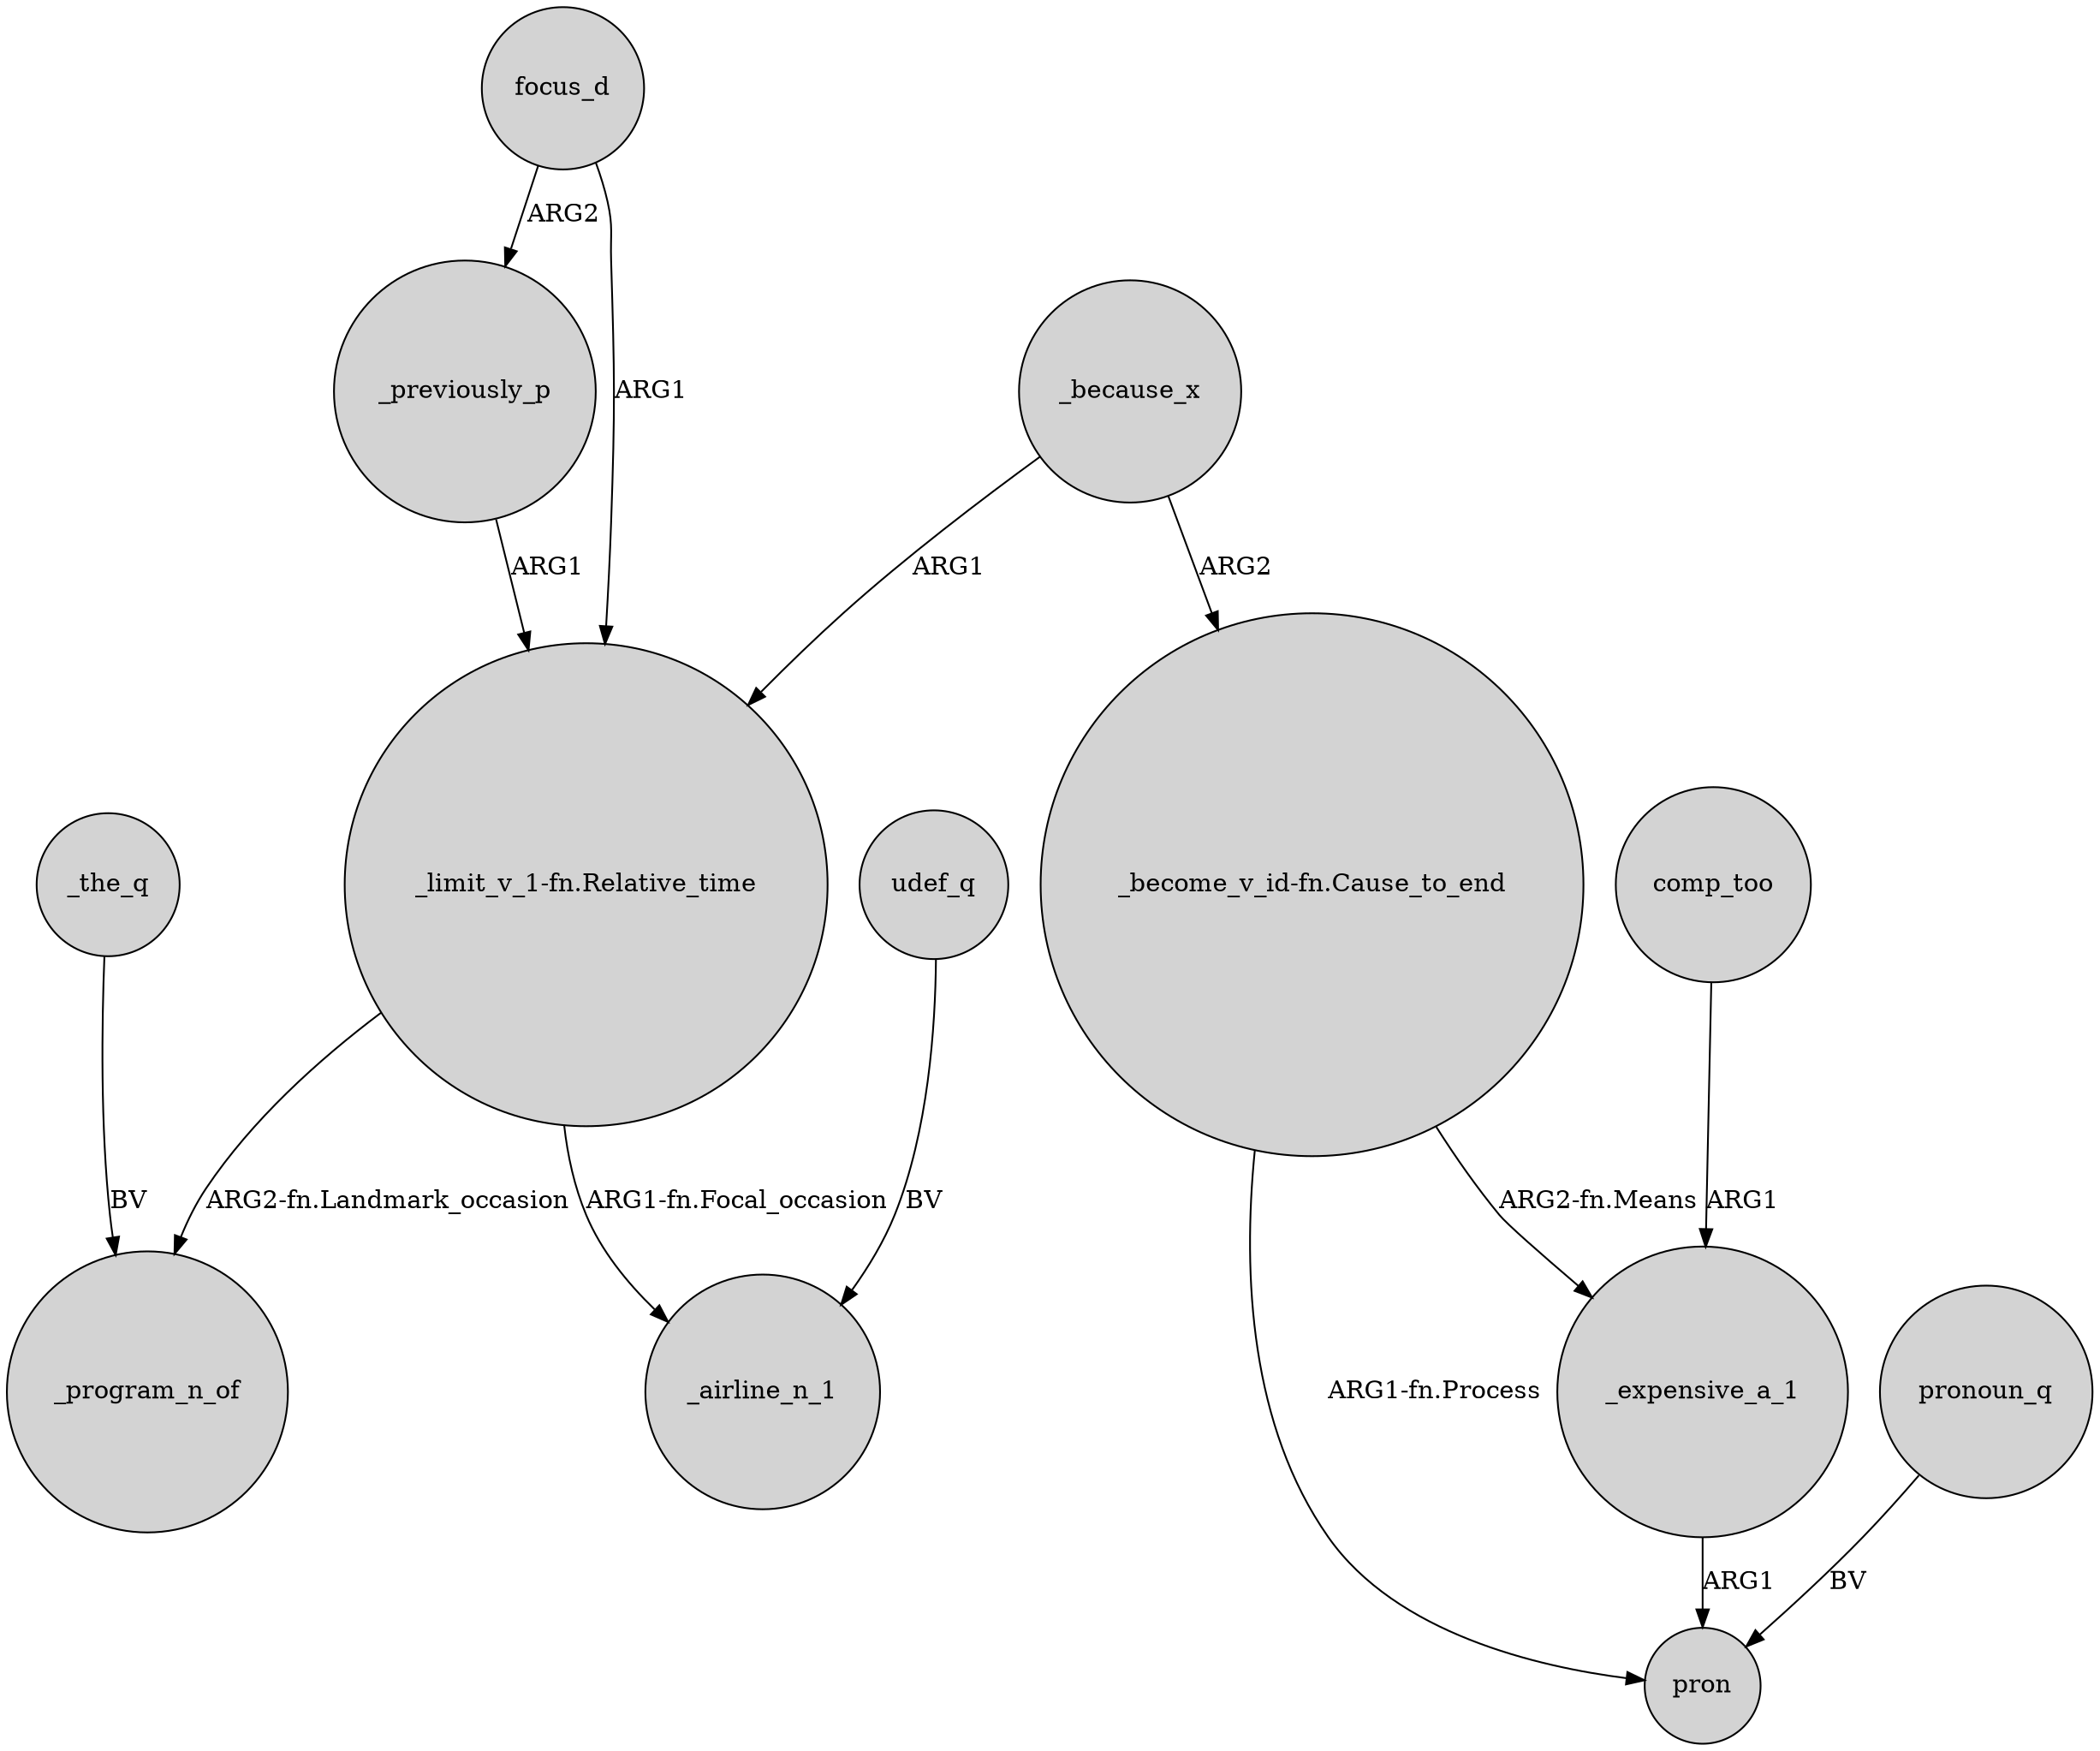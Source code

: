 digraph {
	node [shape=circle style=filled]
	focus_d -> "_limit_v_1-fn.Relative_time" [label=ARG1]
	udef_q -> _airline_n_1 [label=BV]
	_because_x -> "_become_v_id-fn.Cause_to_end" [label=ARG2]
	comp_too -> _expensive_a_1 [label=ARG1]
	"_become_v_id-fn.Cause_to_end" -> _expensive_a_1 [label="ARG2-fn.Means"]
	_because_x -> "_limit_v_1-fn.Relative_time" [label=ARG1]
	"_limit_v_1-fn.Relative_time" -> _airline_n_1 [label="ARG1-fn.Focal_occasion"]
	_the_q -> _program_n_of [label=BV]
	_expensive_a_1 -> pron [label=ARG1]
	focus_d -> _previously_p [label=ARG2]
	"_limit_v_1-fn.Relative_time" -> _program_n_of [label="ARG2-fn.Landmark_occasion"]
	pronoun_q -> pron [label=BV]
	"_become_v_id-fn.Cause_to_end" -> pron [label="ARG1-fn.Process"]
	_previously_p -> "_limit_v_1-fn.Relative_time" [label=ARG1]
}
